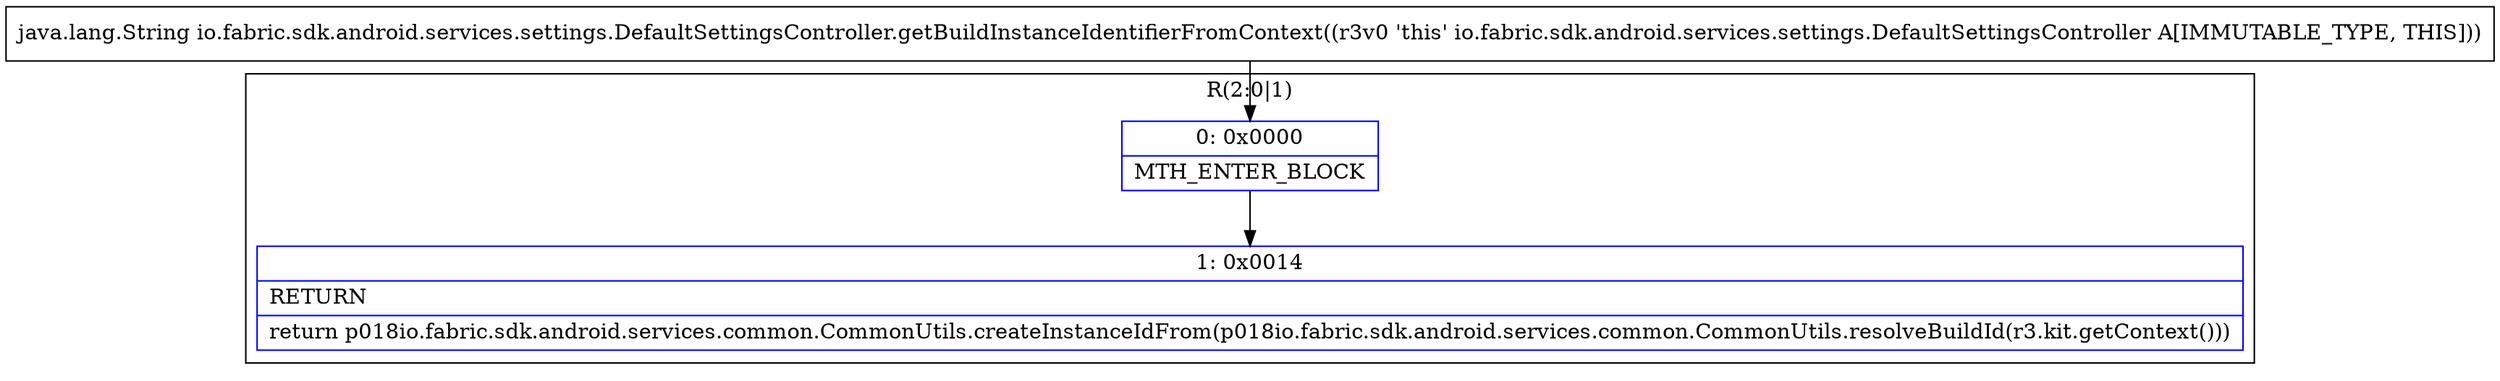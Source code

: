 digraph "CFG forio.fabric.sdk.android.services.settings.DefaultSettingsController.getBuildInstanceIdentifierFromContext()Ljava\/lang\/String;" {
subgraph cluster_Region_376426528 {
label = "R(2:0|1)";
node [shape=record,color=blue];
Node_0 [shape=record,label="{0\:\ 0x0000|MTH_ENTER_BLOCK\l}"];
Node_1 [shape=record,label="{1\:\ 0x0014|RETURN\l|return p018io.fabric.sdk.android.services.common.CommonUtils.createInstanceIdFrom(p018io.fabric.sdk.android.services.common.CommonUtils.resolveBuildId(r3.kit.getContext()))\l}"];
}
MethodNode[shape=record,label="{java.lang.String io.fabric.sdk.android.services.settings.DefaultSettingsController.getBuildInstanceIdentifierFromContext((r3v0 'this' io.fabric.sdk.android.services.settings.DefaultSettingsController A[IMMUTABLE_TYPE, THIS])) }"];
MethodNode -> Node_0;
Node_0 -> Node_1;
}

